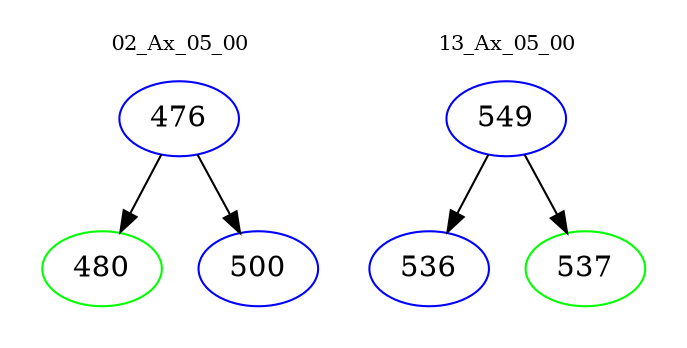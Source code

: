 digraph{
subgraph cluster_0 {
color = white
label = "02_Ax_05_00";
fontsize=10;
T0_476 [label="476", color="blue"]
T0_476 -> T0_480 [color="black"]
T0_480 [label="480", color="green"]
T0_476 -> T0_500 [color="black"]
T0_500 [label="500", color="blue"]
}
subgraph cluster_1 {
color = white
label = "13_Ax_05_00";
fontsize=10;
T1_549 [label="549", color="blue"]
T1_549 -> T1_536 [color="black"]
T1_536 [label="536", color="blue"]
T1_549 -> T1_537 [color="black"]
T1_537 [label="537", color="green"]
}
}
